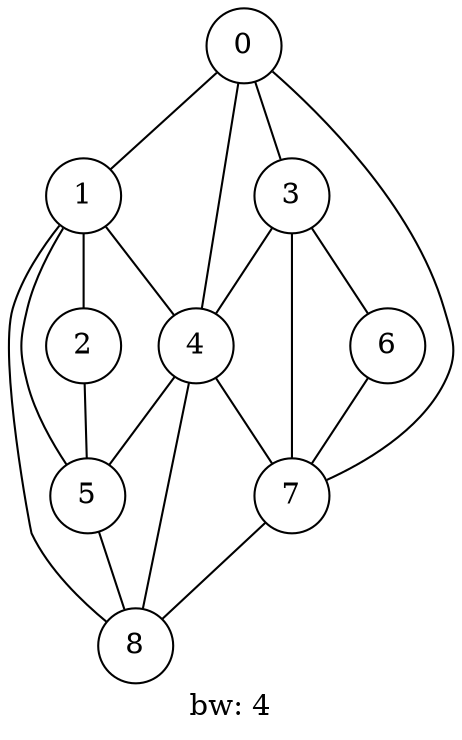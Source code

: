graph {
node [shape=circle]label = "bw: 4"; 
24669796 [ label = "0" ];
26715004 [ label = "1" ];
7224672 [ label = "2" ];
25142878 [ label = "3" ];
25396707 [ label = "4" ];
30090737 [ label = "5" ];
2623667 [ label = "6" ];
5462872 [ label = "7" ];
9578500 [ label = "8" ];
"24669796" -- "26715004";
"24669796" -- "25142878";
"24669796" -- "25396707";
"24669796" -- "5462872";
"26715004" -- "7224672";
"26715004" -- "25396707";
"26715004" -- "30090737";
"26715004" -- "9578500";
"7224672" -- "30090737";
"25142878" -- "25396707";
"25142878" -- "2623667";
"25142878" -- "5462872";
"25396707" -- "30090737";
"25396707" -- "5462872";
"25396707" -- "9578500";
"30090737" -- "9578500";
"2623667" -- "5462872";
"5462872" -- "9578500";
}
